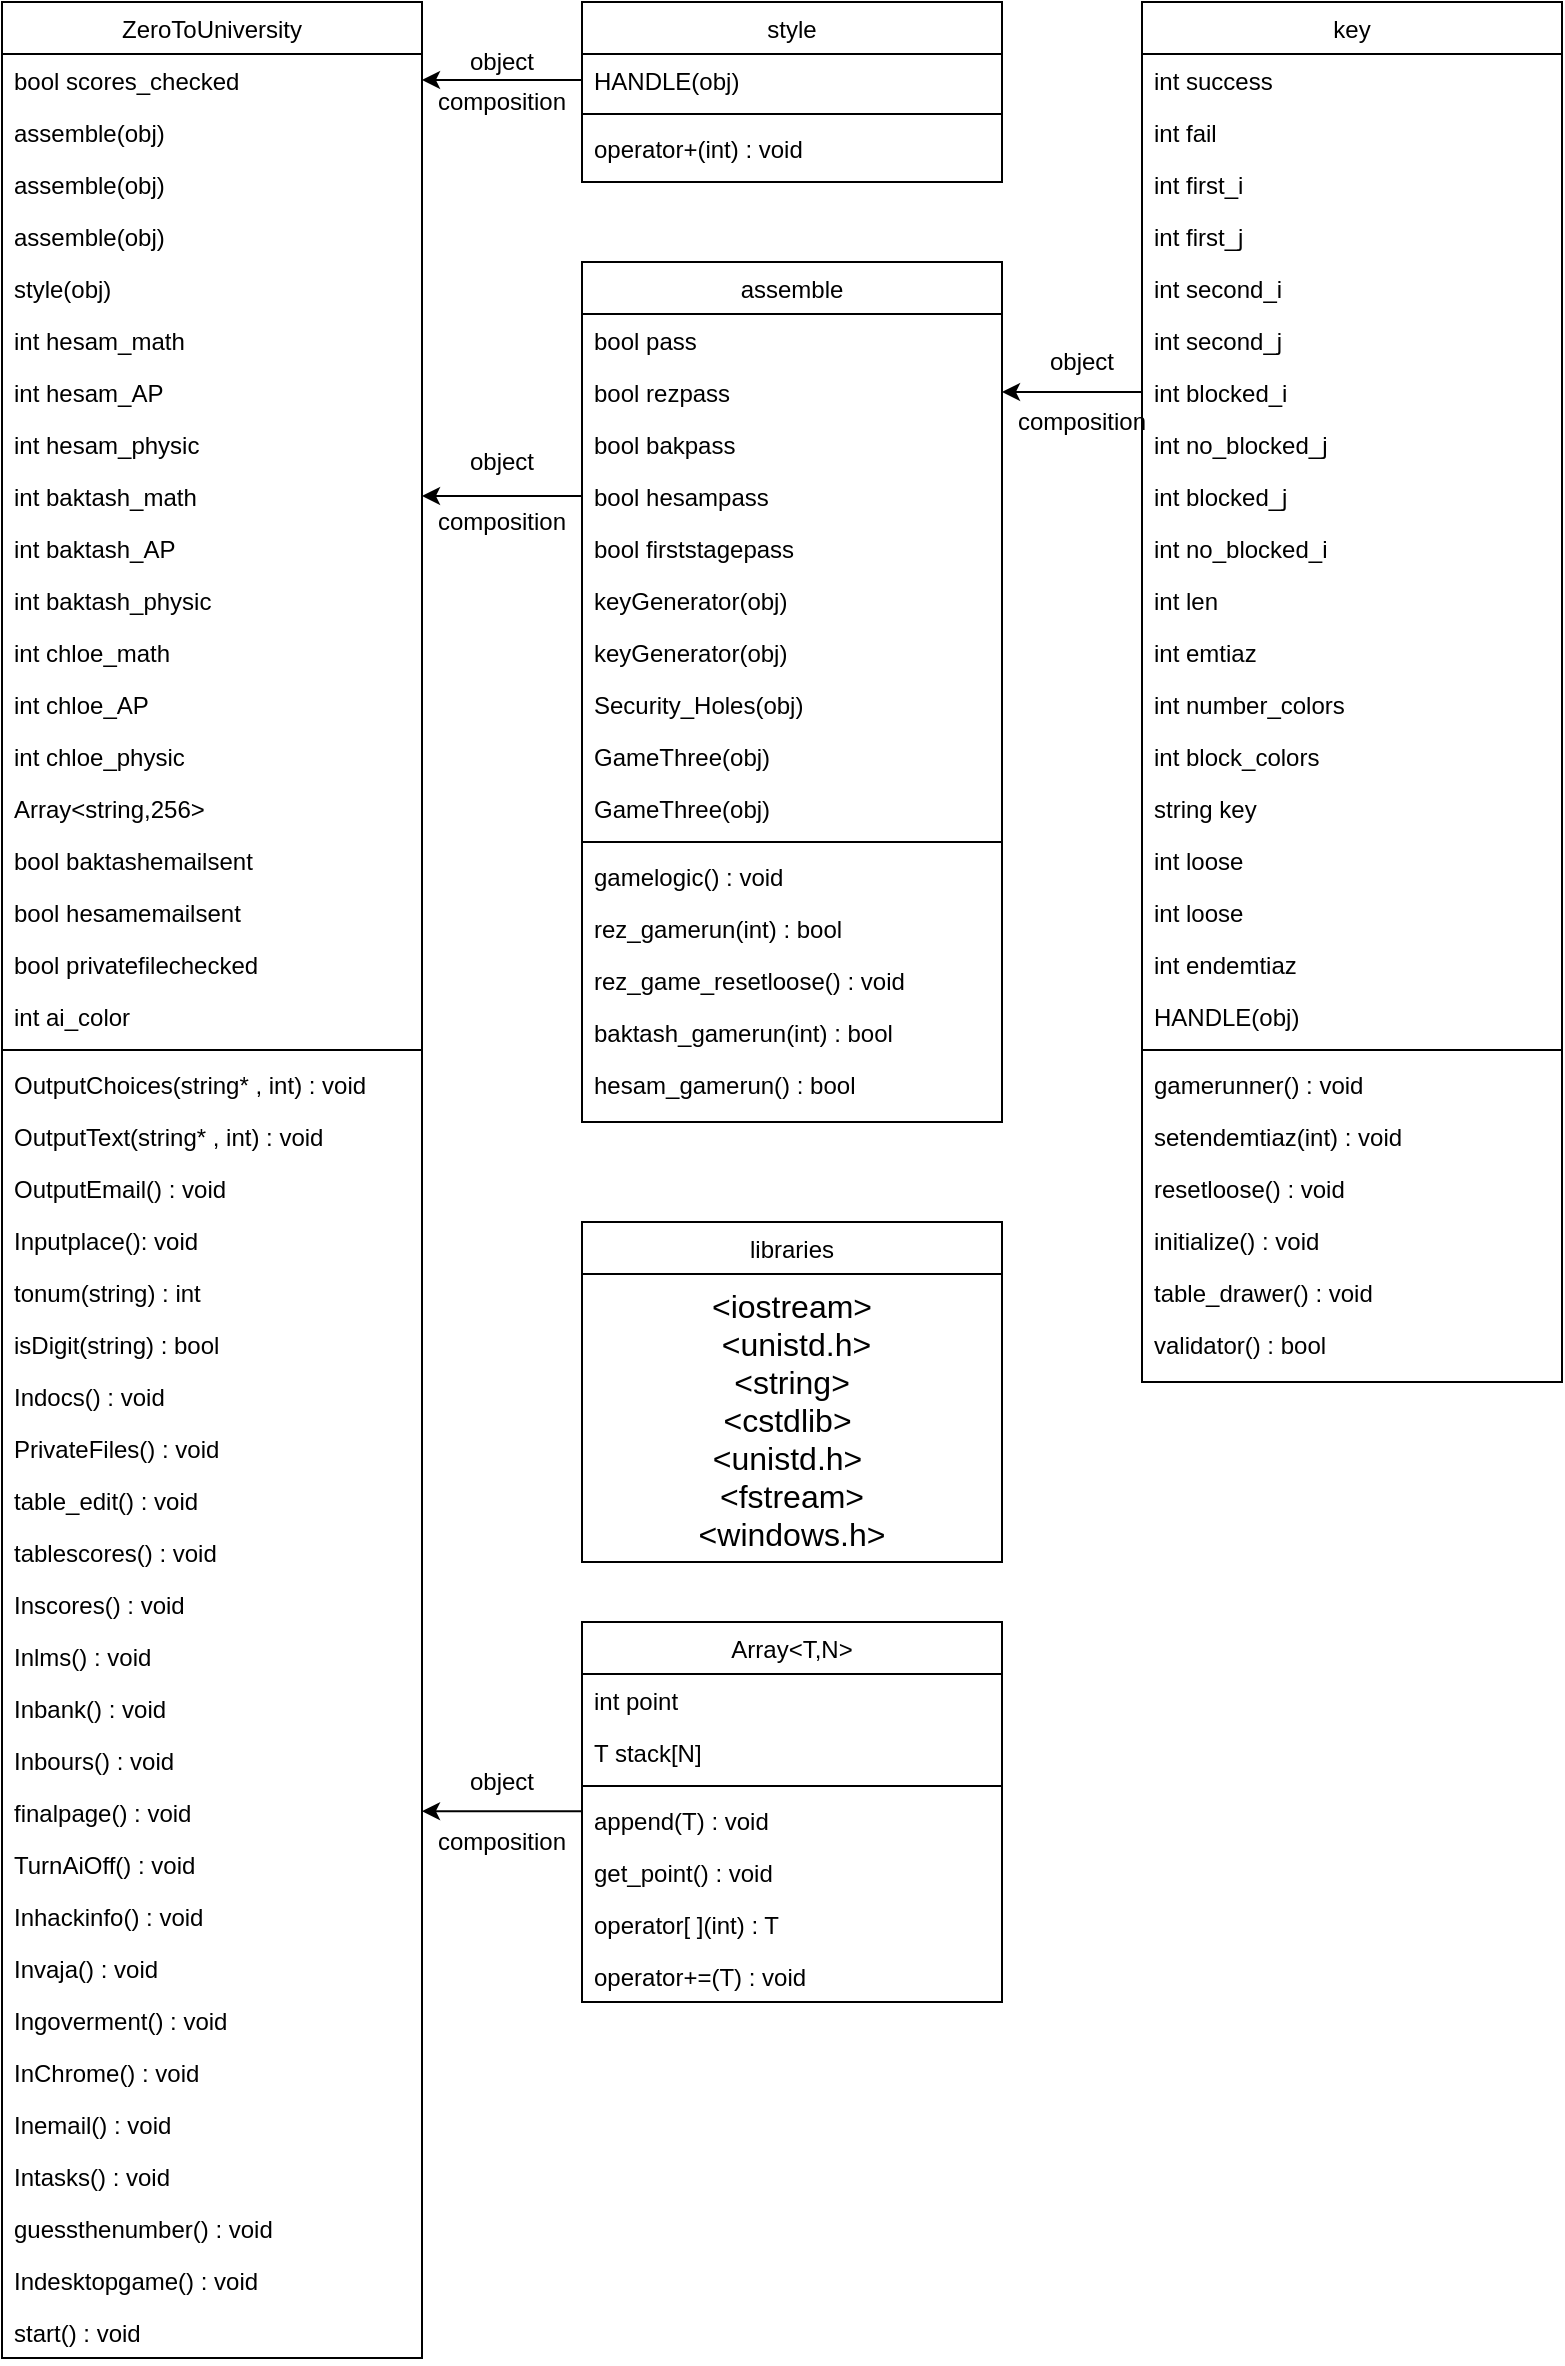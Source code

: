 <mxfile version="14.6.13" type="device"><diagram id="C5RBs43oDa-KdzZeNtuy" name="Page-1"><mxGraphModel dx="705" dy="412" grid="1" gridSize="10" guides="1" tooltips="1" connect="1" arrows="1" fold="1" page="1" pageScale="1" pageWidth="827" pageHeight="1169" math="0" shadow="0"><root><mxCell id="WIyWlLk6GJQsqaUBKTNV-0"/><mxCell id="WIyWlLk6GJQsqaUBKTNV-1" parent="WIyWlLk6GJQsqaUBKTNV-0"/><mxCell id="zkfFHV4jXpPFQw0GAbJ--17" value="ZeroToUniversity" style="swimlane;fontStyle=0;align=center;verticalAlign=top;childLayout=stackLayout;horizontal=1;startSize=26;horizontalStack=0;resizeParent=1;resizeLast=0;collapsible=1;marginBottom=0;rounded=0;shadow=0;strokeWidth=1;" parent="WIyWlLk6GJQsqaUBKTNV-1" vertex="1"><mxGeometry x="30" y="10" width="210" height="1178" as="geometry"><mxRectangle x="550" y="140" width="160" height="26" as="alternateBounds"/></mxGeometry></mxCell><mxCell id="zkfFHV4jXpPFQw0GAbJ--22" value="bool scores_checked" style="text;align=left;verticalAlign=top;spacingLeft=4;spacingRight=4;overflow=hidden;rotatable=0;points=[[0,0.5],[1,0.5]];portConstraint=eastwest;rounded=0;shadow=0;html=0;" parent="zkfFHV4jXpPFQw0GAbJ--17" vertex="1"><mxGeometry y="26" width="210" height="26" as="geometry"/></mxCell><mxCell id="sFUh0p3_CVftMhXRoxAz-2" value="assemble(obj)" style="text;align=left;verticalAlign=top;spacingLeft=4;spacingRight=4;overflow=hidden;rotatable=0;points=[[0,0.5],[1,0.5]];portConstraint=eastwest;rounded=0;shadow=0;html=0;" parent="zkfFHV4jXpPFQw0GAbJ--17" vertex="1"><mxGeometry y="52" width="210" height="26" as="geometry"/></mxCell><mxCell id="sFUh0p3_CVftMhXRoxAz-4" value="assemble(obj)" style="text;align=left;verticalAlign=top;spacingLeft=4;spacingRight=4;overflow=hidden;rotatable=0;points=[[0,0.5],[1,0.5]];portConstraint=eastwest;rounded=0;shadow=0;html=0;" parent="zkfFHV4jXpPFQw0GAbJ--17" vertex="1"><mxGeometry y="78" width="210" height="26" as="geometry"/></mxCell><mxCell id="sFUh0p3_CVftMhXRoxAz-5" value="assemble(obj)" style="text;align=left;verticalAlign=top;spacingLeft=4;spacingRight=4;overflow=hidden;rotatable=0;points=[[0,0.5],[1,0.5]];portConstraint=eastwest;rounded=0;shadow=0;html=0;" parent="zkfFHV4jXpPFQw0GAbJ--17" vertex="1"><mxGeometry y="104" width="210" height="26" as="geometry"/></mxCell><mxCell id="sFUh0p3_CVftMhXRoxAz-97" value="style(obj)" style="text;align=left;verticalAlign=top;spacingLeft=4;spacingRight=4;overflow=hidden;rotatable=0;points=[[0,0.5],[1,0.5]];portConstraint=eastwest;rounded=0;shadow=0;html=0;" parent="zkfFHV4jXpPFQw0GAbJ--17" vertex="1"><mxGeometry y="130" width="210" height="26" as="geometry"/></mxCell><mxCell id="sFUh0p3_CVftMhXRoxAz-3" value="int hesam_math" style="text;align=left;verticalAlign=top;spacingLeft=4;spacingRight=4;overflow=hidden;rotatable=0;points=[[0,0.5],[1,0.5]];portConstraint=eastwest;rounded=0;shadow=0;html=0;" parent="zkfFHV4jXpPFQw0GAbJ--17" vertex="1"><mxGeometry y="156" width="210" height="26" as="geometry"/></mxCell><mxCell id="sFUh0p3_CVftMhXRoxAz-1" value="int hesam_AP" style="text;align=left;verticalAlign=top;spacingLeft=4;spacingRight=4;overflow=hidden;rotatable=0;points=[[0,0.5],[1,0.5]];portConstraint=eastwest;rounded=0;shadow=0;html=0;" parent="zkfFHV4jXpPFQw0GAbJ--17" vertex="1"><mxGeometry y="182" width="210" height="26" as="geometry"/></mxCell><mxCell id="sFUh0p3_CVftMhXRoxAz-19" value="int hesam_physic" style="text;align=left;verticalAlign=top;spacingLeft=4;spacingRight=4;overflow=hidden;rotatable=0;points=[[0,0.5],[1,0.5]];portConstraint=eastwest;rounded=0;shadow=0;html=0;" parent="zkfFHV4jXpPFQw0GAbJ--17" vertex="1"><mxGeometry y="208" width="210" height="26" as="geometry"/></mxCell><mxCell id="sFUh0p3_CVftMhXRoxAz-22" value="int baktash_math" style="text;align=left;verticalAlign=top;spacingLeft=4;spacingRight=4;overflow=hidden;rotatable=0;points=[[0,0.5],[1,0.5]];portConstraint=eastwest;rounded=0;shadow=0;html=0;" parent="zkfFHV4jXpPFQw0GAbJ--17" vertex="1"><mxGeometry y="234" width="210" height="26" as="geometry"/></mxCell><mxCell id="sFUh0p3_CVftMhXRoxAz-23" value="int baktash_AP" style="text;align=left;verticalAlign=top;spacingLeft=4;spacingRight=4;overflow=hidden;rotatable=0;points=[[0,0.5],[1,0.5]];portConstraint=eastwest;rounded=0;shadow=0;html=0;" parent="zkfFHV4jXpPFQw0GAbJ--17" vertex="1"><mxGeometry y="260" width="210" height="26" as="geometry"/></mxCell><mxCell id="sFUh0p3_CVftMhXRoxAz-21" value="int baktash_physic" style="text;align=left;verticalAlign=top;spacingLeft=4;spacingRight=4;overflow=hidden;rotatable=0;points=[[0,0.5],[1,0.5]];portConstraint=eastwest;rounded=0;shadow=0;html=0;" parent="zkfFHV4jXpPFQw0GAbJ--17" vertex="1"><mxGeometry y="286" width="210" height="26" as="geometry"/></mxCell><mxCell id="sFUh0p3_CVftMhXRoxAz-20" value="int chloe_math" style="text;align=left;verticalAlign=top;spacingLeft=4;spacingRight=4;overflow=hidden;rotatable=0;points=[[0,0.5],[1,0.5]];portConstraint=eastwest;rounded=0;shadow=0;html=0;" parent="zkfFHV4jXpPFQw0GAbJ--17" vertex="1"><mxGeometry y="312" width="210" height="26" as="geometry"/></mxCell><mxCell id="sFUh0p3_CVftMhXRoxAz-17" value="int chloe_AP" style="text;align=left;verticalAlign=top;spacingLeft=4;spacingRight=4;overflow=hidden;rotatable=0;points=[[0,0.5],[1,0.5]];portConstraint=eastwest;rounded=0;shadow=0;html=0;" parent="zkfFHV4jXpPFQw0GAbJ--17" vertex="1"><mxGeometry y="338" width="210" height="26" as="geometry"/></mxCell><mxCell id="sFUh0p3_CVftMhXRoxAz-24" value="int chloe_physic" style="text;align=left;verticalAlign=top;spacingLeft=4;spacingRight=4;overflow=hidden;rotatable=0;points=[[0,0.5],[1,0.5]];portConstraint=eastwest;rounded=0;shadow=0;html=0;" parent="zkfFHV4jXpPFQw0GAbJ--17" vertex="1"><mxGeometry y="364" width="210" height="26" as="geometry"/></mxCell><mxCell id="sFUh0p3_CVftMhXRoxAz-26" value="Array&lt;string,256&gt;" style="text;align=left;verticalAlign=top;spacingLeft=4;spacingRight=4;overflow=hidden;rotatable=0;points=[[0,0.5],[1,0.5]];portConstraint=eastwest;rounded=0;shadow=0;html=0;" parent="zkfFHV4jXpPFQw0GAbJ--17" vertex="1"><mxGeometry y="390" width="210" height="26" as="geometry"/></mxCell><mxCell id="sFUh0p3_CVftMhXRoxAz-28" value="bool baktashemailsent" style="text;align=left;verticalAlign=top;spacingLeft=4;spacingRight=4;overflow=hidden;rotatable=0;points=[[0,0.5],[1,0.5]];portConstraint=eastwest;rounded=0;shadow=0;html=0;" parent="zkfFHV4jXpPFQw0GAbJ--17" vertex="1"><mxGeometry y="416" width="210" height="26" as="geometry"/></mxCell><mxCell id="sFUh0p3_CVftMhXRoxAz-29" value="bool hesamemailsent" style="text;align=left;verticalAlign=top;spacingLeft=4;spacingRight=4;overflow=hidden;rotatable=0;points=[[0,0.5],[1,0.5]];portConstraint=eastwest;rounded=0;shadow=0;html=0;" parent="zkfFHV4jXpPFQw0GAbJ--17" vertex="1"><mxGeometry y="442" width="210" height="26" as="geometry"/></mxCell><mxCell id="sFUh0p3_CVftMhXRoxAz-30" value="bool privatefilechecked" style="text;align=left;verticalAlign=top;spacingLeft=4;spacingRight=4;overflow=hidden;rotatable=0;points=[[0,0.5],[1,0.5]];portConstraint=eastwest;rounded=0;shadow=0;html=0;" parent="zkfFHV4jXpPFQw0GAbJ--17" vertex="1"><mxGeometry y="468" width="210" height="26" as="geometry"/></mxCell><mxCell id="sFUh0p3_CVftMhXRoxAz-31" value="int ai_color" style="text;align=left;verticalAlign=top;spacingLeft=4;spacingRight=4;overflow=hidden;rotatable=0;points=[[0,0.5],[1,0.5]];portConstraint=eastwest;rounded=0;shadow=0;html=0;" parent="zkfFHV4jXpPFQw0GAbJ--17" vertex="1"><mxGeometry y="494" width="210" height="26" as="geometry"/></mxCell><mxCell id="zkfFHV4jXpPFQw0GAbJ--23" value="" style="line;html=1;strokeWidth=1;align=left;verticalAlign=middle;spacingTop=-1;spacingLeft=3;spacingRight=3;rotatable=0;labelPosition=right;points=[];portConstraint=eastwest;" parent="zkfFHV4jXpPFQw0GAbJ--17" vertex="1"><mxGeometry y="520" width="210" height="8" as="geometry"/></mxCell><mxCell id="sFUh0p3_CVftMhXRoxAz-18" value="OutputChoices(string* , int) : void" style="text;align=left;verticalAlign=top;spacingLeft=4;spacingRight=4;overflow=hidden;rotatable=0;points=[[0,0.5],[1,0.5]];portConstraint=eastwest;rounded=0;shadow=0;html=0;" parent="zkfFHV4jXpPFQw0GAbJ--17" vertex="1"><mxGeometry y="528" width="210" height="26" as="geometry"/></mxCell><mxCell id="sFUh0p3_CVftMhXRoxAz-33" value="OutputText(string* , int) : void" style="text;align=left;verticalAlign=top;spacingLeft=4;spacingRight=4;overflow=hidden;rotatable=0;points=[[0,0.5],[1,0.5]];portConstraint=eastwest;rounded=0;shadow=0;html=0;" parent="zkfFHV4jXpPFQw0GAbJ--17" vertex="1"><mxGeometry y="554" width="210" height="26" as="geometry"/></mxCell><mxCell id="HxeGd370BmRA_pyPlhCe-2" value="OutputEmail() : void" style="text;align=left;verticalAlign=top;spacingLeft=4;spacingRight=4;overflow=hidden;rotatable=0;points=[[0,0.5],[1,0.5]];portConstraint=eastwest;rounded=0;shadow=0;html=0;" vertex="1" parent="zkfFHV4jXpPFQw0GAbJ--17"><mxGeometry y="580" width="210" height="26" as="geometry"/></mxCell><mxCell id="zkfFHV4jXpPFQw0GAbJ--24" value="Inputplace(): void" style="text;align=left;verticalAlign=top;spacingLeft=4;spacingRight=4;overflow=hidden;rotatable=0;points=[[0,0.5],[1,0.5]];portConstraint=eastwest;" parent="zkfFHV4jXpPFQw0GAbJ--17" vertex="1"><mxGeometry y="606" width="210" height="26" as="geometry"/></mxCell><mxCell id="HxeGd370BmRA_pyPlhCe-0" value="tonum(string) : int" style="text;align=left;verticalAlign=top;spacingLeft=4;spacingRight=4;overflow=hidden;rotatable=0;points=[[0,0.5],[1,0.5]];portConstraint=eastwest;rounded=0;shadow=0;html=0;" vertex="1" parent="zkfFHV4jXpPFQw0GAbJ--17"><mxGeometry y="632" width="210" height="26" as="geometry"/></mxCell><mxCell id="HxeGd370BmRA_pyPlhCe-1" value="isDigit(string) : bool" style="text;align=left;verticalAlign=top;spacingLeft=4;spacingRight=4;overflow=hidden;rotatable=0;points=[[0,0.5],[1,0.5]];portConstraint=eastwest;rounded=0;shadow=0;html=0;" vertex="1" parent="zkfFHV4jXpPFQw0GAbJ--17"><mxGeometry y="658" width="210" height="26" as="geometry"/></mxCell><mxCell id="sFUh0p3_CVftMhXRoxAz-0" value="Indocs() : void" style="text;align=left;verticalAlign=top;spacingLeft=4;spacingRight=4;overflow=hidden;rotatable=0;points=[[0,0.5],[1,0.5]];portConstraint=eastwest;rounded=0;shadow=0;html=0;" parent="zkfFHV4jXpPFQw0GAbJ--17" vertex="1"><mxGeometry y="684" width="210" height="26" as="geometry"/></mxCell><mxCell id="zkfFHV4jXpPFQw0GAbJ--25" value="PrivateFiles() : void" style="text;align=left;verticalAlign=top;spacingLeft=4;spacingRight=4;overflow=hidden;rotatable=0;points=[[0,0.5],[1,0.5]];portConstraint=eastwest;" parent="zkfFHV4jXpPFQw0GAbJ--17" vertex="1"><mxGeometry y="710" width="210" height="26" as="geometry"/></mxCell><mxCell id="sFUh0p3_CVftMhXRoxAz-34" value="table_edit() : void" style="text;align=left;verticalAlign=top;spacingLeft=4;spacingRight=4;overflow=hidden;rotatable=0;points=[[0,0.5],[1,0.5]];portConstraint=eastwest;" parent="zkfFHV4jXpPFQw0GAbJ--17" vertex="1"><mxGeometry y="736" width="210" height="26" as="geometry"/></mxCell><mxCell id="sFUh0p3_CVftMhXRoxAz-38" value="tablescores() : void " style="text;align=left;verticalAlign=top;spacingLeft=4;spacingRight=4;overflow=hidden;rotatable=0;points=[[0,0.5],[1,0.5]];portConstraint=eastwest;" parent="zkfFHV4jXpPFQw0GAbJ--17" vertex="1"><mxGeometry y="762" width="210" height="26" as="geometry"/></mxCell><mxCell id="sFUh0p3_CVftMhXRoxAz-39" value="Inscores() : void " style="text;align=left;verticalAlign=top;spacingLeft=4;spacingRight=4;overflow=hidden;rotatable=0;points=[[0,0.5],[1,0.5]];portConstraint=eastwest;" parent="zkfFHV4jXpPFQw0GAbJ--17" vertex="1"><mxGeometry y="788" width="210" height="26" as="geometry"/></mxCell><mxCell id="sFUh0p3_CVftMhXRoxAz-40" value="Inlms() : void " style="text;align=left;verticalAlign=top;spacingLeft=4;spacingRight=4;overflow=hidden;rotatable=0;points=[[0,0.5],[1,0.5]];portConstraint=eastwest;" parent="zkfFHV4jXpPFQw0GAbJ--17" vertex="1"><mxGeometry y="814" width="210" height="26" as="geometry"/></mxCell><mxCell id="sFUh0p3_CVftMhXRoxAz-41" value="Inbank() : void" style="text;align=left;verticalAlign=top;spacingLeft=4;spacingRight=4;overflow=hidden;rotatable=0;points=[[0,0.5],[1,0.5]];portConstraint=eastwest;" parent="zkfFHV4jXpPFQw0GAbJ--17" vertex="1"><mxGeometry y="840" width="210" height="26" as="geometry"/></mxCell><mxCell id="sFUh0p3_CVftMhXRoxAz-42" value="Inbours() : void" style="text;align=left;verticalAlign=top;spacingLeft=4;spacingRight=4;overflow=hidden;rotatable=0;points=[[0,0.5],[1,0.5]];portConstraint=eastwest;" parent="zkfFHV4jXpPFQw0GAbJ--17" vertex="1"><mxGeometry y="866" width="210" height="26" as="geometry"/></mxCell><mxCell id="sFUh0p3_CVftMhXRoxAz-43" value="finalpage() : void" style="text;align=left;verticalAlign=top;spacingLeft=4;spacingRight=4;overflow=hidden;rotatable=0;points=[[0,0.5],[1,0.5]];portConstraint=eastwest;" parent="zkfFHV4jXpPFQw0GAbJ--17" vertex="1"><mxGeometry y="892" width="210" height="26" as="geometry"/></mxCell><mxCell id="sFUh0p3_CVftMhXRoxAz-44" value="TurnAiOff() : void" style="text;align=left;verticalAlign=top;spacingLeft=4;spacingRight=4;overflow=hidden;rotatable=0;points=[[0,0.5],[1,0.5]];portConstraint=eastwest;" parent="zkfFHV4jXpPFQw0GAbJ--17" vertex="1"><mxGeometry y="918" width="210" height="26" as="geometry"/></mxCell><mxCell id="sFUh0p3_CVftMhXRoxAz-45" value="Inhackinfo() : void" style="text;align=left;verticalAlign=top;spacingLeft=4;spacingRight=4;overflow=hidden;rotatable=0;points=[[0,0.5],[1,0.5]];portConstraint=eastwest;" parent="zkfFHV4jXpPFQw0GAbJ--17" vertex="1"><mxGeometry y="944" width="210" height="26" as="geometry"/></mxCell><mxCell id="sFUh0p3_CVftMhXRoxAz-46" value="Invaja() : void" style="text;align=left;verticalAlign=top;spacingLeft=4;spacingRight=4;overflow=hidden;rotatable=0;points=[[0,0.5],[1,0.5]];portConstraint=eastwest;" parent="zkfFHV4jXpPFQw0GAbJ--17" vertex="1"><mxGeometry y="970" width="210" height="26" as="geometry"/></mxCell><mxCell id="sFUh0p3_CVftMhXRoxAz-47" value="Ingoverment() : void" style="text;align=left;verticalAlign=top;spacingLeft=4;spacingRight=4;overflow=hidden;rotatable=0;points=[[0,0.5],[1,0.5]];portConstraint=eastwest;" parent="zkfFHV4jXpPFQw0GAbJ--17" vertex="1"><mxGeometry y="996" width="210" height="26" as="geometry"/></mxCell><mxCell id="sFUh0p3_CVftMhXRoxAz-48" value="InChrome() : void" style="text;align=left;verticalAlign=top;spacingLeft=4;spacingRight=4;overflow=hidden;rotatable=0;points=[[0,0.5],[1,0.5]];portConstraint=eastwest;" parent="zkfFHV4jXpPFQw0GAbJ--17" vertex="1"><mxGeometry y="1022" width="210" height="26" as="geometry"/></mxCell><mxCell id="sFUh0p3_CVftMhXRoxAz-35" value="Inemail() : void" style="text;align=left;verticalAlign=top;spacingLeft=4;spacingRight=4;overflow=hidden;rotatable=0;points=[[0,0.5],[1,0.5]];portConstraint=eastwest;" parent="zkfFHV4jXpPFQw0GAbJ--17" vertex="1"><mxGeometry y="1048" width="210" height="26" as="geometry"/></mxCell><mxCell id="sFUh0p3_CVftMhXRoxAz-49" value="Intasks() : void" style="text;align=left;verticalAlign=top;spacingLeft=4;spacingRight=4;overflow=hidden;rotatable=0;points=[[0,0.5],[1,0.5]];portConstraint=eastwest;" parent="zkfFHV4jXpPFQw0GAbJ--17" vertex="1"><mxGeometry y="1074" width="210" height="26" as="geometry"/></mxCell><mxCell id="sFUh0p3_CVftMhXRoxAz-51" value="guessthenumber() : void" style="text;align=left;verticalAlign=top;spacingLeft=4;spacingRight=4;overflow=hidden;rotatable=0;points=[[0,0.5],[1,0.5]];portConstraint=eastwest;" parent="zkfFHV4jXpPFQw0GAbJ--17" vertex="1"><mxGeometry y="1100" width="210" height="26" as="geometry"/></mxCell><mxCell id="sFUh0p3_CVftMhXRoxAz-52" value="Indesktopgame() : void" style="text;align=left;verticalAlign=top;spacingLeft=4;spacingRight=4;overflow=hidden;rotatable=0;points=[[0,0.5],[1,0.5]];portConstraint=eastwest;" parent="zkfFHV4jXpPFQw0GAbJ--17" vertex="1"><mxGeometry y="1126" width="210" height="26" as="geometry"/></mxCell><mxCell id="sFUh0p3_CVftMhXRoxAz-50" value="start() : void" style="text;align=left;verticalAlign=top;spacingLeft=4;spacingRight=4;overflow=hidden;rotatable=0;points=[[0,0.5],[1,0.5]];portConstraint=eastwest;" parent="zkfFHV4jXpPFQw0GAbJ--17" vertex="1"><mxGeometry y="1152" width="210" height="26" as="geometry"/></mxCell><mxCell id="sFUh0p3_CVftMhXRoxAz-53" value="style" style="swimlane;fontStyle=0;align=center;verticalAlign=top;childLayout=stackLayout;horizontal=1;startSize=26;horizontalStack=0;resizeParent=1;resizeLast=0;collapsible=1;marginBottom=0;rounded=0;shadow=0;strokeWidth=1;" parent="WIyWlLk6GJQsqaUBKTNV-1" vertex="1"><mxGeometry x="320" y="10" width="210" height="90" as="geometry"><mxRectangle x="550" y="140" width="160" height="26" as="alternateBounds"/></mxGeometry></mxCell><mxCell id="sFUh0p3_CVftMhXRoxAz-55" value="HANDLE(obj)" style="text;align=left;verticalAlign=top;spacingLeft=4;spacingRight=4;overflow=hidden;rotatable=0;points=[[0,0.5],[1,0.5]];portConstraint=eastwest;rounded=0;shadow=0;html=0;" parent="sFUh0p3_CVftMhXRoxAz-53" vertex="1"><mxGeometry y="26" width="210" height="26" as="geometry"/></mxCell><mxCell id="sFUh0p3_CVftMhXRoxAz-74" value="" style="line;html=1;strokeWidth=1;align=left;verticalAlign=middle;spacingTop=-1;spacingLeft=3;spacingRight=3;rotatable=0;labelPosition=right;points=[];portConstraint=eastwest;" parent="sFUh0p3_CVftMhXRoxAz-53" vertex="1"><mxGeometry y="52" width="210" height="8" as="geometry"/></mxCell><mxCell id="sFUh0p3_CVftMhXRoxAz-77" value="operator+(int) : void" style="text;align=left;verticalAlign=top;spacingLeft=4;spacingRight=4;overflow=hidden;rotatable=0;points=[[0,0.5],[1,0.5]];portConstraint=eastwest;" parent="sFUh0p3_CVftMhXRoxAz-53" vertex="1"><mxGeometry y="60" width="210" height="26" as="geometry"/></mxCell><mxCell id="sFUh0p3_CVftMhXRoxAz-99" value="assemble" style="swimlane;fontStyle=0;align=center;verticalAlign=top;childLayout=stackLayout;horizontal=1;startSize=26;horizontalStack=0;resizeParent=1;resizeLast=0;collapsible=1;marginBottom=0;rounded=0;shadow=0;strokeWidth=1;" parent="WIyWlLk6GJQsqaUBKTNV-1" vertex="1"><mxGeometry x="320" y="140" width="210" height="430" as="geometry"><mxRectangle x="550" y="140" width="160" height="26" as="alternateBounds"/></mxGeometry></mxCell><mxCell id="sFUh0p3_CVftMhXRoxAz-100" value="bool pass" style="text;align=left;verticalAlign=top;spacingLeft=4;spacingRight=4;overflow=hidden;rotatable=0;points=[[0,0.5],[1,0.5]];portConstraint=eastwest;rounded=0;shadow=0;html=0;" parent="sFUh0p3_CVftMhXRoxAz-99" vertex="1"><mxGeometry y="26" width="210" height="26" as="geometry"/></mxCell><mxCell id="sFUh0p3_CVftMhXRoxAz-103" value="bool rezpass" style="text;align=left;verticalAlign=top;spacingLeft=4;spacingRight=4;overflow=hidden;rotatable=0;points=[[0,0.5],[1,0.5]];portConstraint=eastwest;rounded=0;shadow=0;html=0;" parent="sFUh0p3_CVftMhXRoxAz-99" vertex="1"><mxGeometry y="52" width="210" height="26" as="geometry"/></mxCell><mxCell id="sFUh0p3_CVftMhXRoxAz-104" value="bool bakpass" style="text;align=left;verticalAlign=top;spacingLeft=4;spacingRight=4;overflow=hidden;rotatable=0;points=[[0,0.5],[1,0.5]];portConstraint=eastwest;rounded=0;shadow=0;html=0;" parent="sFUh0p3_CVftMhXRoxAz-99" vertex="1"><mxGeometry y="78" width="210" height="26" as="geometry"/></mxCell><mxCell id="sFUh0p3_CVftMhXRoxAz-105" value="bool hesampass" style="text;align=left;verticalAlign=top;spacingLeft=4;spacingRight=4;overflow=hidden;rotatable=0;points=[[0,0.5],[1,0.5]];portConstraint=eastwest;rounded=0;shadow=0;html=0;" parent="sFUh0p3_CVftMhXRoxAz-99" vertex="1"><mxGeometry y="104" width="210" height="26" as="geometry"/></mxCell><mxCell id="sFUh0p3_CVftMhXRoxAz-106" value="bool firststagepass" style="text;align=left;verticalAlign=top;spacingLeft=4;spacingRight=4;overflow=hidden;rotatable=0;points=[[0,0.5],[1,0.5]];portConstraint=eastwest;rounded=0;shadow=0;html=0;" parent="sFUh0p3_CVftMhXRoxAz-99" vertex="1"><mxGeometry y="130" width="210" height="26" as="geometry"/></mxCell><mxCell id="sFUh0p3_CVftMhXRoxAz-109" value="keyGenerator(obj)" style="text;align=left;verticalAlign=top;spacingLeft=4;spacingRight=4;overflow=hidden;rotatable=0;points=[[0,0.5],[1,0.5]];portConstraint=eastwest;rounded=0;shadow=0;html=0;" parent="sFUh0p3_CVftMhXRoxAz-99" vertex="1"><mxGeometry y="156" width="210" height="26" as="geometry"/></mxCell><mxCell id="sFUh0p3_CVftMhXRoxAz-114" value="keyGenerator(obj)" style="text;align=left;verticalAlign=top;spacingLeft=4;spacingRight=4;overflow=hidden;rotatable=0;points=[[0,0.5],[1,0.5]];portConstraint=eastwest;rounded=0;shadow=0;html=0;" parent="sFUh0p3_CVftMhXRoxAz-99" vertex="1"><mxGeometry y="182" width="210" height="26" as="geometry"/></mxCell><mxCell id="sFUh0p3_CVftMhXRoxAz-111" value="Security_Holes(obj)" style="text;align=left;verticalAlign=top;spacingLeft=4;spacingRight=4;overflow=hidden;rotatable=0;points=[[0,0.5],[1,0.5]];portConstraint=eastwest;rounded=0;shadow=0;html=0;" parent="sFUh0p3_CVftMhXRoxAz-99" vertex="1"><mxGeometry y="208" width="210" height="26" as="geometry"/></mxCell><mxCell id="sFUh0p3_CVftMhXRoxAz-112" value="GameThree(obj)" style="text;align=left;verticalAlign=top;spacingLeft=4;spacingRight=4;overflow=hidden;rotatable=0;points=[[0,0.5],[1,0.5]];portConstraint=eastwest;rounded=0;shadow=0;html=0;" parent="sFUh0p3_CVftMhXRoxAz-99" vertex="1"><mxGeometry y="234" width="210" height="26" as="geometry"/></mxCell><mxCell id="sFUh0p3_CVftMhXRoxAz-113" value="GameThree(obj)" style="text;align=left;verticalAlign=top;spacingLeft=4;spacingRight=4;overflow=hidden;rotatable=0;points=[[0,0.5],[1,0.5]];portConstraint=eastwest;rounded=0;shadow=0;html=0;" parent="sFUh0p3_CVftMhXRoxAz-99" vertex="1"><mxGeometry y="260" width="210" height="26" as="geometry"/></mxCell><mxCell id="sFUh0p3_CVftMhXRoxAz-101" value="" style="line;html=1;strokeWidth=1;align=left;verticalAlign=middle;spacingTop=-1;spacingLeft=3;spacingRight=3;rotatable=0;labelPosition=right;points=[];portConstraint=eastwest;" parent="sFUh0p3_CVftMhXRoxAz-99" vertex="1"><mxGeometry y="286" width="210" height="8" as="geometry"/></mxCell><mxCell id="sFUh0p3_CVftMhXRoxAz-110" value="gamelogic() : void" style="text;align=left;verticalAlign=top;spacingLeft=4;spacingRight=4;overflow=hidden;rotatable=0;points=[[0,0.5],[1,0.5]];portConstraint=eastwest;rounded=0;shadow=0;html=0;" parent="sFUh0p3_CVftMhXRoxAz-99" vertex="1"><mxGeometry y="294" width="210" height="26" as="geometry"/></mxCell><mxCell id="sFUh0p3_CVftMhXRoxAz-108" value="rez_gamerun(int) : bool" style="text;align=left;verticalAlign=top;spacingLeft=4;spacingRight=4;overflow=hidden;rotatable=0;points=[[0,0.5],[1,0.5]];portConstraint=eastwest;rounded=0;shadow=0;html=0;" parent="sFUh0p3_CVftMhXRoxAz-99" vertex="1"><mxGeometry y="320" width="210" height="26" as="geometry"/></mxCell><mxCell id="sFUh0p3_CVftMhXRoxAz-107" value="rez_game_resetloose() : void" style="text;align=left;verticalAlign=top;spacingLeft=4;spacingRight=4;overflow=hidden;rotatable=0;points=[[0,0.5],[1,0.5]];portConstraint=eastwest;rounded=0;shadow=0;html=0;" parent="sFUh0p3_CVftMhXRoxAz-99" vertex="1"><mxGeometry y="346" width="210" height="26" as="geometry"/></mxCell><mxCell id="sFUh0p3_CVftMhXRoxAz-102" value="baktash_gamerun(int) : bool" style="text;align=left;verticalAlign=top;spacingLeft=4;spacingRight=4;overflow=hidden;rotatable=0;points=[[0,0.5],[1,0.5]];portConstraint=eastwest;" parent="sFUh0p3_CVftMhXRoxAz-99" vertex="1"><mxGeometry y="372" width="210" height="26" as="geometry"/></mxCell><mxCell id="sFUh0p3_CVftMhXRoxAz-116" value="hesam_gamerun() : bool" style="text;align=left;verticalAlign=top;spacingLeft=4;spacingRight=4;overflow=hidden;rotatable=0;points=[[0,0.5],[1,0.5]];portConstraint=eastwest;" parent="sFUh0p3_CVftMhXRoxAz-99" vertex="1"><mxGeometry y="398" width="210" height="26" as="geometry"/></mxCell><mxCell id="sFUh0p3_CVftMhXRoxAz-117" value="key" style="swimlane;fontStyle=0;align=center;verticalAlign=top;childLayout=stackLayout;horizontal=1;startSize=26;horizontalStack=0;resizeParent=1;resizeLast=0;collapsible=1;marginBottom=0;rounded=0;shadow=0;strokeWidth=1;" parent="WIyWlLk6GJQsqaUBKTNV-1" vertex="1"><mxGeometry x="600" y="10" width="210" height="690" as="geometry"><mxRectangle x="550" y="140" width="160" height="26" as="alternateBounds"/></mxGeometry></mxCell><mxCell id="sFUh0p3_CVftMhXRoxAz-118" value="int success" style="text;align=left;verticalAlign=top;spacingLeft=4;spacingRight=4;overflow=hidden;rotatable=0;points=[[0,0.5],[1,0.5]];portConstraint=eastwest;rounded=0;shadow=0;html=0;" parent="sFUh0p3_CVftMhXRoxAz-117" vertex="1"><mxGeometry y="26" width="210" height="26" as="geometry"/></mxCell><mxCell id="sFUh0p3_CVftMhXRoxAz-119" value="int fail" style="text;align=left;verticalAlign=top;spacingLeft=4;spacingRight=4;overflow=hidden;rotatable=0;points=[[0,0.5],[1,0.5]];portConstraint=eastwest;rounded=0;shadow=0;html=0;" parent="sFUh0p3_CVftMhXRoxAz-117" vertex="1"><mxGeometry y="52" width="210" height="26" as="geometry"/></mxCell><mxCell id="sFUh0p3_CVftMhXRoxAz-120" value="int first_i" style="text;align=left;verticalAlign=top;spacingLeft=4;spacingRight=4;overflow=hidden;rotatable=0;points=[[0,0.5],[1,0.5]];portConstraint=eastwest;rounded=0;shadow=0;html=0;" parent="sFUh0p3_CVftMhXRoxAz-117" vertex="1"><mxGeometry y="78" width="210" height="26" as="geometry"/></mxCell><mxCell id="sFUh0p3_CVftMhXRoxAz-121" value="int first_j" style="text;align=left;verticalAlign=top;spacingLeft=4;spacingRight=4;overflow=hidden;rotatable=0;points=[[0,0.5],[1,0.5]];portConstraint=eastwest;rounded=0;shadow=0;html=0;" parent="sFUh0p3_CVftMhXRoxAz-117" vertex="1"><mxGeometry y="104" width="210" height="26" as="geometry"/></mxCell><mxCell id="sFUh0p3_CVftMhXRoxAz-122" value="int second_i" style="text;align=left;verticalAlign=top;spacingLeft=4;spacingRight=4;overflow=hidden;rotatable=0;points=[[0,0.5],[1,0.5]];portConstraint=eastwest;rounded=0;shadow=0;html=0;" parent="sFUh0p3_CVftMhXRoxAz-117" vertex="1"><mxGeometry y="130" width="210" height="26" as="geometry"/></mxCell><mxCell id="sFUh0p3_CVftMhXRoxAz-123" value="int second_j" style="text;align=left;verticalAlign=top;spacingLeft=4;spacingRight=4;overflow=hidden;rotatable=0;points=[[0,0.5],[1,0.5]];portConstraint=eastwest;rounded=0;shadow=0;html=0;" parent="sFUh0p3_CVftMhXRoxAz-117" vertex="1"><mxGeometry y="156" width="210" height="26" as="geometry"/></mxCell><mxCell id="sFUh0p3_CVftMhXRoxAz-124" value="int blocked_i" style="text;align=left;verticalAlign=top;spacingLeft=4;spacingRight=4;overflow=hidden;rotatable=0;points=[[0,0.5],[1,0.5]];portConstraint=eastwest;rounded=0;shadow=0;html=0;" parent="sFUh0p3_CVftMhXRoxAz-117" vertex="1"><mxGeometry y="182" width="210" height="26" as="geometry"/></mxCell><mxCell id="sFUh0p3_CVftMhXRoxAz-125" value="int no_blocked_j" style="text;align=left;verticalAlign=top;spacingLeft=4;spacingRight=4;overflow=hidden;rotatable=0;points=[[0,0.5],[1,0.5]];portConstraint=eastwest;rounded=0;shadow=0;html=0;" parent="sFUh0p3_CVftMhXRoxAz-117" vertex="1"><mxGeometry y="208" width="210" height="26" as="geometry"/></mxCell><mxCell id="sFUh0p3_CVftMhXRoxAz-126" value="int blocked_j" style="text;align=left;verticalAlign=top;spacingLeft=4;spacingRight=4;overflow=hidden;rotatable=0;points=[[0,0.5],[1,0.5]];portConstraint=eastwest;rounded=0;shadow=0;html=0;" parent="sFUh0p3_CVftMhXRoxAz-117" vertex="1"><mxGeometry y="234" width="210" height="26" as="geometry"/></mxCell><mxCell id="sFUh0p3_CVftMhXRoxAz-127" value="int no_blocked_i" style="text;align=left;verticalAlign=top;spacingLeft=4;spacingRight=4;overflow=hidden;rotatable=0;points=[[0,0.5],[1,0.5]];portConstraint=eastwest;rounded=0;shadow=0;html=0;" parent="sFUh0p3_CVftMhXRoxAz-117" vertex="1"><mxGeometry y="260" width="210" height="26" as="geometry"/></mxCell><mxCell id="sFUh0p3_CVftMhXRoxAz-135" value="int len" style="text;align=left;verticalAlign=top;spacingLeft=4;spacingRight=4;overflow=hidden;rotatable=0;points=[[0,0.5],[1,0.5]];portConstraint=eastwest;rounded=0;shadow=0;html=0;" parent="sFUh0p3_CVftMhXRoxAz-117" vertex="1"><mxGeometry y="286" width="210" height="26" as="geometry"/></mxCell><mxCell id="sFUh0p3_CVftMhXRoxAz-137" value="int emtiaz" style="text;align=left;verticalAlign=top;spacingLeft=4;spacingRight=4;overflow=hidden;rotatable=0;points=[[0,0.5],[1,0.5]];portConstraint=eastwest;rounded=0;shadow=0;html=0;" parent="sFUh0p3_CVftMhXRoxAz-117" vertex="1"><mxGeometry y="312" width="210" height="26" as="geometry"/></mxCell><mxCell id="sFUh0p3_CVftMhXRoxAz-138" value="int number_colors" style="text;align=left;verticalAlign=top;spacingLeft=4;spacingRight=4;overflow=hidden;rotatable=0;points=[[0,0.5],[1,0.5]];portConstraint=eastwest;rounded=0;shadow=0;html=0;" parent="sFUh0p3_CVftMhXRoxAz-117" vertex="1"><mxGeometry y="338" width="210" height="26" as="geometry"/></mxCell><mxCell id="sFUh0p3_CVftMhXRoxAz-139" value="int block_colors" style="text;align=left;verticalAlign=top;spacingLeft=4;spacingRight=4;overflow=hidden;rotatable=0;points=[[0,0.5],[1,0.5]];portConstraint=eastwest;rounded=0;shadow=0;html=0;" parent="sFUh0p3_CVftMhXRoxAz-117" vertex="1"><mxGeometry y="364" width="210" height="26" as="geometry"/></mxCell><mxCell id="sFUh0p3_CVftMhXRoxAz-141" value="string key" style="text;align=left;verticalAlign=top;spacingLeft=4;spacingRight=4;overflow=hidden;rotatable=0;points=[[0,0.5],[1,0.5]];portConstraint=eastwest;rounded=0;shadow=0;html=0;" parent="sFUh0p3_CVftMhXRoxAz-117" vertex="1"><mxGeometry y="390" width="210" height="26" as="geometry"/></mxCell><mxCell id="sFUh0p3_CVftMhXRoxAz-142" value="int loose" style="text;align=left;verticalAlign=top;spacingLeft=4;spacingRight=4;overflow=hidden;rotatable=0;points=[[0,0.5],[1,0.5]];portConstraint=eastwest;rounded=0;shadow=0;html=0;" parent="sFUh0p3_CVftMhXRoxAz-117" vertex="1"><mxGeometry y="416" width="210" height="26" as="geometry"/></mxCell><mxCell id="sFUh0p3_CVftMhXRoxAz-143" value="int loose" style="text;align=left;verticalAlign=top;spacingLeft=4;spacingRight=4;overflow=hidden;rotatable=0;points=[[0,0.5],[1,0.5]];portConstraint=eastwest;rounded=0;shadow=0;html=0;" parent="sFUh0p3_CVftMhXRoxAz-117" vertex="1"><mxGeometry y="442" width="210" height="26" as="geometry"/></mxCell><mxCell id="sFUh0p3_CVftMhXRoxAz-144" value="int endemtiaz" style="text;align=left;verticalAlign=top;spacingLeft=4;spacingRight=4;overflow=hidden;rotatable=0;points=[[0,0.5],[1,0.5]];portConstraint=eastwest;rounded=0;shadow=0;html=0;" parent="sFUh0p3_CVftMhXRoxAz-117" vertex="1"><mxGeometry y="468" width="210" height="26" as="geometry"/></mxCell><mxCell id="sFUh0p3_CVftMhXRoxAz-145" value="HANDLE(obj)" style="text;align=left;verticalAlign=top;spacingLeft=4;spacingRight=4;overflow=hidden;rotatable=0;points=[[0,0.5],[1,0.5]];portConstraint=eastwest;rounded=0;shadow=0;html=0;" parent="sFUh0p3_CVftMhXRoxAz-117" vertex="1"><mxGeometry y="494" width="210" height="26" as="geometry"/></mxCell><mxCell id="sFUh0p3_CVftMhXRoxAz-128" value="" style="line;html=1;strokeWidth=1;align=left;verticalAlign=middle;spacingTop=-1;spacingLeft=3;spacingRight=3;rotatable=0;labelPosition=right;points=[];portConstraint=eastwest;" parent="sFUh0p3_CVftMhXRoxAz-117" vertex="1"><mxGeometry y="520" width="210" height="8" as="geometry"/></mxCell><mxCell id="sFUh0p3_CVftMhXRoxAz-140" value="gamerunner() : void" style="text;align=left;verticalAlign=top;spacingLeft=4;spacingRight=4;overflow=hidden;rotatable=0;points=[[0,0.5],[1,0.5]];portConstraint=eastwest;rounded=0;shadow=0;html=0;" parent="sFUh0p3_CVftMhXRoxAz-117" vertex="1"><mxGeometry y="528" width="210" height="26" as="geometry"/></mxCell><mxCell id="sFUh0p3_CVftMhXRoxAz-136" value="setendemtiaz(int) : void" style="text;align=left;verticalAlign=top;spacingLeft=4;spacingRight=4;overflow=hidden;rotatable=0;points=[[0,0.5],[1,0.5]];portConstraint=eastwest;rounded=0;shadow=0;html=0;" parent="sFUh0p3_CVftMhXRoxAz-117" vertex="1"><mxGeometry y="554" width="210" height="26" as="geometry"/></mxCell><mxCell id="sFUh0p3_CVftMhXRoxAz-129" value="resetloose() : void" style="text;align=left;verticalAlign=top;spacingLeft=4;spacingRight=4;overflow=hidden;rotatable=0;points=[[0,0.5],[1,0.5]];portConstraint=eastwest;rounded=0;shadow=0;html=0;" parent="sFUh0p3_CVftMhXRoxAz-117" vertex="1"><mxGeometry y="580" width="210" height="26" as="geometry"/></mxCell><mxCell id="sFUh0p3_CVftMhXRoxAz-130" value="initialize() : void" style="text;align=left;verticalAlign=top;spacingLeft=4;spacingRight=4;overflow=hidden;rotatable=0;points=[[0,0.5],[1,0.5]];portConstraint=eastwest;rounded=0;shadow=0;html=0;" parent="sFUh0p3_CVftMhXRoxAz-117" vertex="1"><mxGeometry y="606" width="210" height="26" as="geometry"/></mxCell><mxCell id="sFUh0p3_CVftMhXRoxAz-131" value="table_drawer() : void" style="text;align=left;verticalAlign=top;spacingLeft=4;spacingRight=4;overflow=hidden;rotatable=0;points=[[0,0.5],[1,0.5]];portConstraint=eastwest;rounded=0;shadow=0;html=0;" parent="sFUh0p3_CVftMhXRoxAz-117" vertex="1"><mxGeometry y="632" width="210" height="26" as="geometry"/></mxCell><mxCell id="sFUh0p3_CVftMhXRoxAz-132" value="validator() : bool" style="text;align=left;verticalAlign=top;spacingLeft=4;spacingRight=4;overflow=hidden;rotatable=0;points=[[0,0.5],[1,0.5]];portConstraint=eastwest;" parent="sFUh0p3_CVftMhXRoxAz-117" vertex="1"><mxGeometry y="658" width="210" height="26" as="geometry"/></mxCell><mxCell id="sFUh0p3_CVftMhXRoxAz-148" value="" style="endArrow=classic;html=1;exitX=0;exitY=0.5;exitDx=0;exitDy=0;entryX=1;entryY=0.5;entryDx=0;entryDy=0;" parent="WIyWlLk6GJQsqaUBKTNV-1" source="sFUh0p3_CVftMhXRoxAz-55" target="zkfFHV4jXpPFQw0GAbJ--22" edge="1"><mxGeometry width="50" height="50" relative="1" as="geometry"><mxPoint x="440" y="240" as="sourcePoint"/><mxPoint x="490" y="190" as="targetPoint"/></mxGeometry></mxCell><mxCell id="sFUh0p3_CVftMhXRoxAz-149" value="object" style="text;html=1;strokeColor=none;fillColor=none;align=center;verticalAlign=middle;whiteSpace=wrap;rounded=0;" parent="WIyWlLk6GJQsqaUBKTNV-1" vertex="1"><mxGeometry x="260" y="30" width="40" height="20" as="geometry"/></mxCell><mxCell id="sFUh0p3_CVftMhXRoxAz-150" value="composition" style="text;html=1;strokeColor=none;fillColor=none;align=center;verticalAlign=middle;whiteSpace=wrap;rounded=0;" parent="WIyWlLk6GJQsqaUBKTNV-1" vertex="1"><mxGeometry x="260" y="50" width="40" height="20" as="geometry"/></mxCell><mxCell id="sFUh0p3_CVftMhXRoxAz-151" value="composition" style="text;html=1;strokeColor=none;fillColor=none;align=center;verticalAlign=middle;whiteSpace=wrap;rounded=0;" parent="WIyWlLk6GJQsqaUBKTNV-1" vertex="1"><mxGeometry x="260" y="260" width="40" height="20" as="geometry"/></mxCell><mxCell id="sFUh0p3_CVftMhXRoxAz-152" value="object" style="text;html=1;strokeColor=none;fillColor=none;align=center;verticalAlign=middle;whiteSpace=wrap;rounded=0;" parent="WIyWlLk6GJQsqaUBKTNV-1" vertex="1"><mxGeometry x="260" y="230" width="40" height="20" as="geometry"/></mxCell><mxCell id="sFUh0p3_CVftMhXRoxAz-153" value="" style="endArrow=classic;html=1;exitX=0;exitY=0.5;exitDx=0;exitDy=0;entryX=1;entryY=0.5;entryDx=0;entryDy=0;" parent="WIyWlLk6GJQsqaUBKTNV-1" source="sFUh0p3_CVftMhXRoxAz-105" target="sFUh0p3_CVftMhXRoxAz-22" edge="1"><mxGeometry width="50" height="50" relative="1" as="geometry"><mxPoint x="440" y="240" as="sourcePoint"/><mxPoint x="490" y="190" as="targetPoint"/></mxGeometry></mxCell><mxCell id="sFUh0p3_CVftMhXRoxAz-156" value="" style="endArrow=classic;html=1;exitX=0;exitY=0.5;exitDx=0;exitDy=0;entryX=1;entryY=0.5;entryDx=0;entryDy=0;" parent="WIyWlLk6GJQsqaUBKTNV-1" source="sFUh0p3_CVftMhXRoxAz-124" target="sFUh0p3_CVftMhXRoxAz-103" edge="1"><mxGeometry width="50" height="50" relative="1" as="geometry"><mxPoint x="440" y="240" as="sourcePoint"/><mxPoint x="570" y="220" as="targetPoint"/></mxGeometry></mxCell><mxCell id="sFUh0p3_CVftMhXRoxAz-157" value="object" style="text;html=1;strokeColor=none;fillColor=none;align=center;verticalAlign=middle;whiteSpace=wrap;rounded=0;" parent="WIyWlLk6GJQsqaUBKTNV-1" vertex="1"><mxGeometry x="550" y="180" width="40" height="20" as="geometry"/></mxCell><mxCell id="sFUh0p3_CVftMhXRoxAz-158" value="composition" style="text;html=1;strokeColor=none;fillColor=none;align=center;verticalAlign=middle;whiteSpace=wrap;rounded=0;" parent="WIyWlLk6GJQsqaUBKTNV-1" vertex="1"><mxGeometry x="550" y="210" width="40" height="20" as="geometry"/></mxCell><mxCell id="sFUh0p3_CVftMhXRoxAz-163" value="libraries" style="swimlane;fontStyle=0;align=center;verticalAlign=top;childLayout=stackLayout;horizontal=1;startSize=26;horizontalStack=0;resizeParent=1;resizeLast=0;collapsible=1;marginBottom=0;rounded=0;shadow=0;strokeWidth=1;" parent="WIyWlLk6GJQsqaUBKTNV-1" vertex="1"><mxGeometry x="320" y="620" width="210" height="170" as="geometry"><mxRectangle x="550" y="140" width="160" height="26" as="alternateBounds"/></mxGeometry></mxCell><mxCell id="sFUh0p3_CVftMhXRoxAz-164" value="&lt;iostream&gt;&#10; &lt;unistd.h&gt;&#10;&lt;string&gt;&#10;&lt;cstdlib&gt; &#10;&lt;unistd.h&gt; &#10;&lt;fstream&gt;&#10;&lt;windows.h&gt;" style="text;align=center;verticalAlign=top;spacingLeft=4;spacingRight=4;overflow=hidden;rotatable=0;points=[[0,0.5],[1,0.5]];portConstraint=eastwest;rounded=0;shadow=0;html=0;fontSize=16;" parent="sFUh0p3_CVftMhXRoxAz-163" vertex="1"><mxGeometry y="26" width="210" height="144" as="geometry"/></mxCell><mxCell id="HxeGd370BmRA_pyPlhCe-10" value="Array&lt;T,N&gt;" style="swimlane;fontStyle=0;align=center;verticalAlign=top;childLayout=stackLayout;horizontal=1;startSize=26;horizontalStack=0;resizeParent=1;resizeLast=0;collapsible=1;marginBottom=0;rounded=0;shadow=0;strokeWidth=1;" vertex="1" parent="WIyWlLk6GJQsqaUBKTNV-1"><mxGeometry x="320" y="820" width="210" height="190" as="geometry"><mxRectangle x="550" y="140" width="160" height="26" as="alternateBounds"/></mxGeometry></mxCell><mxCell id="HxeGd370BmRA_pyPlhCe-14" value="int point" style="text;align=left;verticalAlign=top;spacingLeft=4;spacingRight=4;overflow=hidden;rotatable=0;points=[[0,0.5],[1,0.5]];portConstraint=eastwest;" vertex="1" parent="HxeGd370BmRA_pyPlhCe-10"><mxGeometry y="26" width="210" height="26" as="geometry"/></mxCell><mxCell id="HxeGd370BmRA_pyPlhCe-16" value="T stack[N]" style="text;align=left;verticalAlign=top;spacingLeft=4;spacingRight=4;overflow=hidden;rotatable=0;points=[[0,0.5],[1,0.5]];portConstraint=eastwest;" vertex="1" parent="HxeGd370BmRA_pyPlhCe-10"><mxGeometry y="52" width="210" height="26" as="geometry"/></mxCell><mxCell id="HxeGd370BmRA_pyPlhCe-12" value="" style="line;html=1;strokeWidth=1;align=left;verticalAlign=middle;spacingTop=-1;spacingLeft=3;spacingRight=3;rotatable=0;labelPosition=right;points=[];portConstraint=eastwest;" vertex="1" parent="HxeGd370BmRA_pyPlhCe-10"><mxGeometry y="78" width="210" height="8" as="geometry"/></mxCell><mxCell id="HxeGd370BmRA_pyPlhCe-15" value="append(T) : void" style="text;align=left;verticalAlign=top;spacingLeft=4;spacingRight=4;overflow=hidden;rotatable=0;points=[[0,0.5],[1,0.5]];portConstraint=eastwest;" vertex="1" parent="HxeGd370BmRA_pyPlhCe-10"><mxGeometry y="86" width="210" height="26" as="geometry"/></mxCell><mxCell id="HxeGd370BmRA_pyPlhCe-18" value="get_point() : void" style="text;align=left;verticalAlign=top;spacingLeft=4;spacingRight=4;overflow=hidden;rotatable=0;points=[[0,0.5],[1,0.5]];portConstraint=eastwest;" vertex="1" parent="HxeGd370BmRA_pyPlhCe-10"><mxGeometry y="112" width="210" height="26" as="geometry"/></mxCell><mxCell id="HxeGd370BmRA_pyPlhCe-17" value="operator[ ](int) : T" style="text;align=left;verticalAlign=top;spacingLeft=4;spacingRight=4;overflow=hidden;rotatable=0;points=[[0,0.5],[1,0.5]];portConstraint=eastwest;" vertex="1" parent="HxeGd370BmRA_pyPlhCe-10"><mxGeometry y="138" width="210" height="26" as="geometry"/></mxCell><mxCell id="HxeGd370BmRA_pyPlhCe-13" value="operator+=(T) : void" style="text;align=left;verticalAlign=top;spacingLeft=4;spacingRight=4;overflow=hidden;rotatable=0;points=[[0,0.5],[1,0.5]];portConstraint=eastwest;" vertex="1" parent="HxeGd370BmRA_pyPlhCe-10"><mxGeometry y="164" width="210" height="26" as="geometry"/></mxCell><mxCell id="HxeGd370BmRA_pyPlhCe-19" value="composition" style="text;html=1;strokeColor=none;fillColor=none;align=center;verticalAlign=middle;whiteSpace=wrap;rounded=0;" vertex="1" parent="WIyWlLk6GJQsqaUBKTNV-1"><mxGeometry x="260" y="920" width="40" height="20" as="geometry"/></mxCell><mxCell id="HxeGd370BmRA_pyPlhCe-20" value="object" style="text;html=1;strokeColor=none;fillColor=none;align=center;verticalAlign=middle;whiteSpace=wrap;rounded=0;" vertex="1" parent="WIyWlLk6GJQsqaUBKTNV-1"><mxGeometry x="260" y="890" width="40" height="20" as="geometry"/></mxCell><mxCell id="HxeGd370BmRA_pyPlhCe-21" value="" style="endArrow=classic;html=1;exitX=0;exitY=0.5;exitDx=0;exitDy=0;entryX=1;entryY=0.5;entryDx=0;entryDy=0;" edge="1" parent="WIyWlLk6GJQsqaUBKTNV-1"><mxGeometry width="50" height="50" relative="1" as="geometry"><mxPoint x="320" y="914.58" as="sourcePoint"/><mxPoint x="240" y="914.58" as="targetPoint"/></mxGeometry></mxCell></root></mxGraphModel></diagram></mxfile>